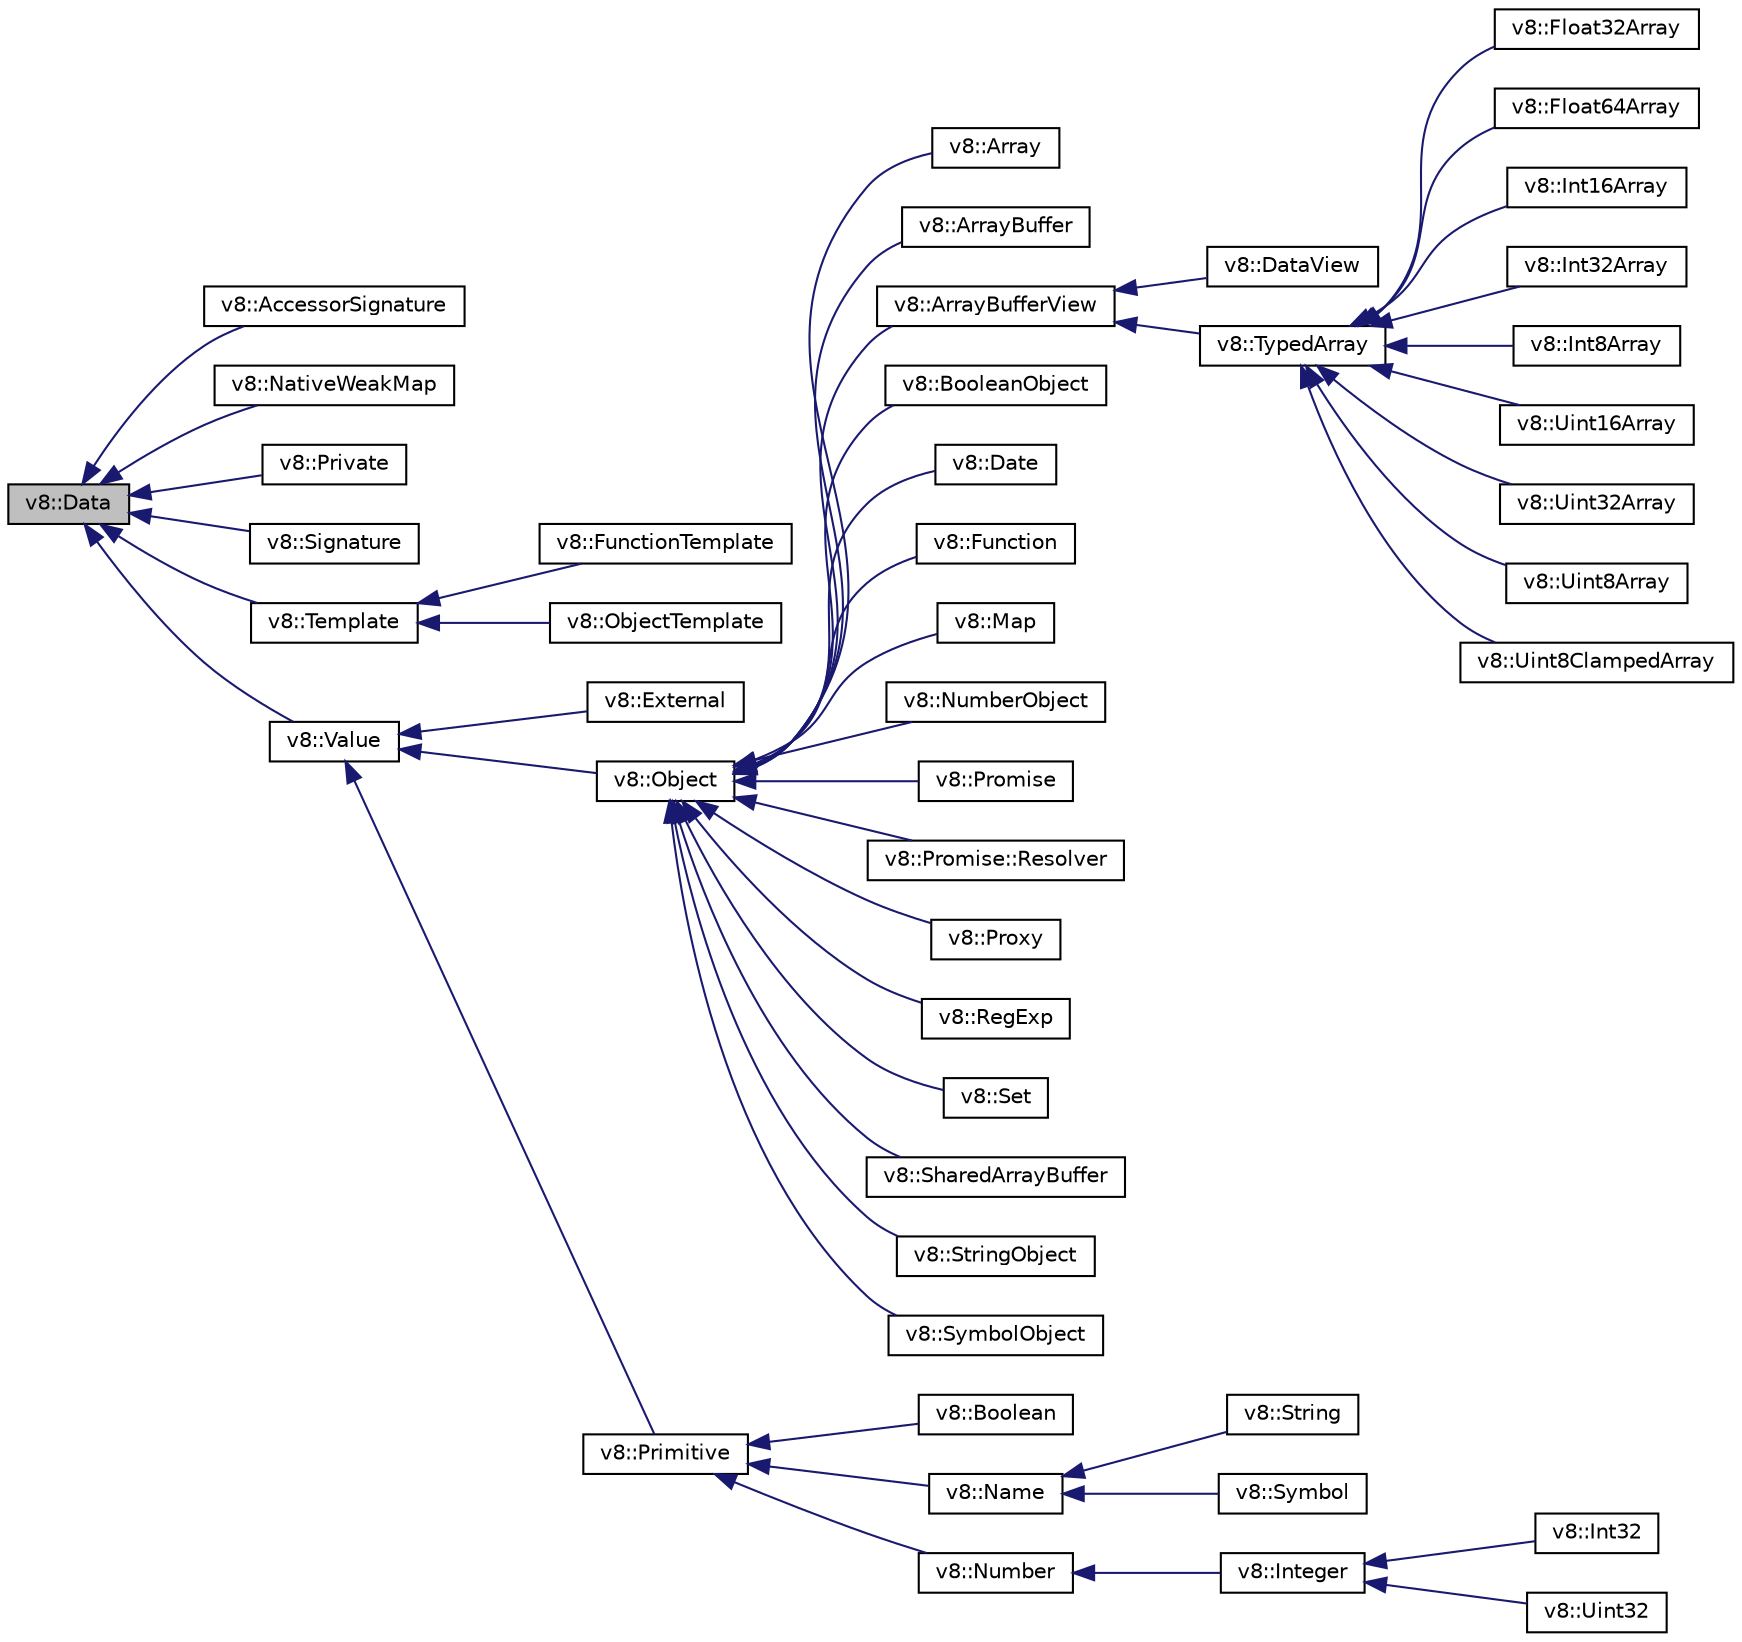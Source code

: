 digraph "v8::Data"
{
  edge [fontname="Helvetica",fontsize="10",labelfontname="Helvetica",labelfontsize="10"];
  node [fontname="Helvetica",fontsize="10",shape=record];
  rankdir="LR";
  Node1 [label="v8::Data",height=0.2,width=0.4,color="black", fillcolor="grey75", style="filled", fontcolor="black"];
  Node1 -> Node2 [dir="back",color="midnightblue",fontsize="10",style="solid",fontname="Helvetica"];
  Node2 [label="v8::AccessorSignature",height=0.2,width=0.4,color="black", fillcolor="white", style="filled",URL="$classv8_1_1AccessorSignature.html"];
  Node1 -> Node3 [dir="back",color="midnightblue",fontsize="10",style="solid",fontname="Helvetica"];
  Node3 [label="v8::NativeWeakMap",height=0.2,width=0.4,color="black", fillcolor="white", style="filled",URL="$classv8_1_1NativeWeakMap.html"];
  Node1 -> Node4 [dir="back",color="midnightblue",fontsize="10",style="solid",fontname="Helvetica"];
  Node4 [label="v8::Private",height=0.2,width=0.4,color="black", fillcolor="white", style="filled",URL="$classv8_1_1Private.html"];
  Node1 -> Node5 [dir="back",color="midnightblue",fontsize="10",style="solid",fontname="Helvetica"];
  Node5 [label="v8::Signature",height=0.2,width=0.4,color="black", fillcolor="white", style="filled",URL="$classv8_1_1Signature.html"];
  Node1 -> Node6 [dir="back",color="midnightblue",fontsize="10",style="solid",fontname="Helvetica"];
  Node6 [label="v8::Template",height=0.2,width=0.4,color="black", fillcolor="white", style="filled",URL="$classv8_1_1Template.html"];
  Node6 -> Node7 [dir="back",color="midnightblue",fontsize="10",style="solid",fontname="Helvetica"];
  Node7 [label="v8::FunctionTemplate",height=0.2,width=0.4,color="black", fillcolor="white", style="filled",URL="$classv8_1_1FunctionTemplate.html"];
  Node6 -> Node8 [dir="back",color="midnightblue",fontsize="10",style="solid",fontname="Helvetica"];
  Node8 [label="v8::ObjectTemplate",height=0.2,width=0.4,color="black", fillcolor="white", style="filled",URL="$classv8_1_1ObjectTemplate.html"];
  Node1 -> Node9 [dir="back",color="midnightblue",fontsize="10",style="solid",fontname="Helvetica"];
  Node9 [label="v8::Value",height=0.2,width=0.4,color="black", fillcolor="white", style="filled",URL="$classv8_1_1Value.html"];
  Node9 -> Node10 [dir="back",color="midnightblue",fontsize="10",style="solid",fontname="Helvetica"];
  Node10 [label="v8::External",height=0.2,width=0.4,color="black", fillcolor="white", style="filled",URL="$classv8_1_1External.html"];
  Node9 -> Node11 [dir="back",color="midnightblue",fontsize="10",style="solid",fontname="Helvetica"];
  Node11 [label="v8::Object",height=0.2,width=0.4,color="black", fillcolor="white", style="filled",URL="$classv8_1_1Object.html"];
  Node11 -> Node12 [dir="back",color="midnightblue",fontsize="10",style="solid",fontname="Helvetica"];
  Node12 [label="v8::Array",height=0.2,width=0.4,color="black", fillcolor="white", style="filled",URL="$classv8_1_1Array.html"];
  Node11 -> Node13 [dir="back",color="midnightblue",fontsize="10",style="solid",fontname="Helvetica"];
  Node13 [label="v8::ArrayBuffer",height=0.2,width=0.4,color="black", fillcolor="white", style="filled",URL="$classv8_1_1ArrayBuffer.html"];
  Node11 -> Node14 [dir="back",color="midnightblue",fontsize="10",style="solid",fontname="Helvetica"];
  Node14 [label="v8::ArrayBufferView",height=0.2,width=0.4,color="black", fillcolor="white", style="filled",URL="$classv8_1_1ArrayBufferView.html"];
  Node14 -> Node15 [dir="back",color="midnightblue",fontsize="10",style="solid",fontname="Helvetica"];
  Node15 [label="v8::DataView",height=0.2,width=0.4,color="black", fillcolor="white", style="filled",URL="$classv8_1_1DataView.html"];
  Node14 -> Node16 [dir="back",color="midnightblue",fontsize="10",style="solid",fontname="Helvetica"];
  Node16 [label="v8::TypedArray",height=0.2,width=0.4,color="black", fillcolor="white", style="filled",URL="$classv8_1_1TypedArray.html"];
  Node16 -> Node17 [dir="back",color="midnightblue",fontsize="10",style="solid",fontname="Helvetica"];
  Node17 [label="v8::Float32Array",height=0.2,width=0.4,color="black", fillcolor="white", style="filled",URL="$classv8_1_1Float32Array.html"];
  Node16 -> Node18 [dir="back",color="midnightblue",fontsize="10",style="solid",fontname="Helvetica"];
  Node18 [label="v8::Float64Array",height=0.2,width=0.4,color="black", fillcolor="white", style="filled",URL="$classv8_1_1Float64Array.html"];
  Node16 -> Node19 [dir="back",color="midnightblue",fontsize="10",style="solid",fontname="Helvetica"];
  Node19 [label="v8::Int16Array",height=0.2,width=0.4,color="black", fillcolor="white", style="filled",URL="$classv8_1_1Int16Array.html"];
  Node16 -> Node20 [dir="back",color="midnightblue",fontsize="10",style="solid",fontname="Helvetica"];
  Node20 [label="v8::Int32Array",height=0.2,width=0.4,color="black", fillcolor="white", style="filled",URL="$classv8_1_1Int32Array.html"];
  Node16 -> Node21 [dir="back",color="midnightblue",fontsize="10",style="solid",fontname="Helvetica"];
  Node21 [label="v8::Int8Array",height=0.2,width=0.4,color="black", fillcolor="white", style="filled",URL="$classv8_1_1Int8Array.html"];
  Node16 -> Node22 [dir="back",color="midnightblue",fontsize="10",style="solid",fontname="Helvetica"];
  Node22 [label="v8::Uint16Array",height=0.2,width=0.4,color="black", fillcolor="white", style="filled",URL="$classv8_1_1Uint16Array.html"];
  Node16 -> Node23 [dir="back",color="midnightblue",fontsize="10",style="solid",fontname="Helvetica"];
  Node23 [label="v8::Uint32Array",height=0.2,width=0.4,color="black", fillcolor="white", style="filled",URL="$classv8_1_1Uint32Array.html"];
  Node16 -> Node24 [dir="back",color="midnightblue",fontsize="10",style="solid",fontname="Helvetica"];
  Node24 [label="v8::Uint8Array",height=0.2,width=0.4,color="black", fillcolor="white", style="filled",URL="$classv8_1_1Uint8Array.html"];
  Node16 -> Node25 [dir="back",color="midnightblue",fontsize="10",style="solid",fontname="Helvetica"];
  Node25 [label="v8::Uint8ClampedArray",height=0.2,width=0.4,color="black", fillcolor="white", style="filled",URL="$classv8_1_1Uint8ClampedArray.html"];
  Node11 -> Node26 [dir="back",color="midnightblue",fontsize="10",style="solid",fontname="Helvetica"];
  Node26 [label="v8::BooleanObject",height=0.2,width=0.4,color="black", fillcolor="white", style="filled",URL="$classv8_1_1BooleanObject.html"];
  Node11 -> Node27 [dir="back",color="midnightblue",fontsize="10",style="solid",fontname="Helvetica"];
  Node27 [label="v8::Date",height=0.2,width=0.4,color="black", fillcolor="white", style="filled",URL="$classv8_1_1Date.html"];
  Node11 -> Node28 [dir="back",color="midnightblue",fontsize="10",style="solid",fontname="Helvetica"];
  Node28 [label="v8::Function",height=0.2,width=0.4,color="black", fillcolor="white", style="filled",URL="$classv8_1_1Function.html"];
  Node11 -> Node29 [dir="back",color="midnightblue",fontsize="10",style="solid",fontname="Helvetica"];
  Node29 [label="v8::Map",height=0.2,width=0.4,color="black", fillcolor="white", style="filled",URL="$classv8_1_1Map.html"];
  Node11 -> Node30 [dir="back",color="midnightblue",fontsize="10",style="solid",fontname="Helvetica"];
  Node30 [label="v8::NumberObject",height=0.2,width=0.4,color="black", fillcolor="white", style="filled",URL="$classv8_1_1NumberObject.html"];
  Node11 -> Node31 [dir="back",color="midnightblue",fontsize="10",style="solid",fontname="Helvetica"];
  Node31 [label="v8::Promise",height=0.2,width=0.4,color="black", fillcolor="white", style="filled",URL="$classv8_1_1Promise.html"];
  Node11 -> Node32 [dir="back",color="midnightblue",fontsize="10",style="solid",fontname="Helvetica"];
  Node32 [label="v8::Promise::Resolver",height=0.2,width=0.4,color="black", fillcolor="white", style="filled",URL="$classv8_1_1Promise_1_1Resolver.html"];
  Node11 -> Node33 [dir="back",color="midnightblue",fontsize="10",style="solid",fontname="Helvetica"];
  Node33 [label="v8::Proxy",height=0.2,width=0.4,color="black", fillcolor="white", style="filled",URL="$classv8_1_1Proxy.html"];
  Node11 -> Node34 [dir="back",color="midnightblue",fontsize="10",style="solid",fontname="Helvetica"];
  Node34 [label="v8::RegExp",height=0.2,width=0.4,color="black", fillcolor="white", style="filled",URL="$classv8_1_1RegExp.html"];
  Node11 -> Node35 [dir="back",color="midnightblue",fontsize="10",style="solid",fontname="Helvetica"];
  Node35 [label="v8::Set",height=0.2,width=0.4,color="black", fillcolor="white", style="filled",URL="$classv8_1_1Set.html"];
  Node11 -> Node36 [dir="back",color="midnightblue",fontsize="10",style="solid",fontname="Helvetica"];
  Node36 [label="v8::SharedArrayBuffer",height=0.2,width=0.4,color="black", fillcolor="white", style="filled",URL="$classv8_1_1SharedArrayBuffer.html"];
  Node11 -> Node37 [dir="back",color="midnightblue",fontsize="10",style="solid",fontname="Helvetica"];
  Node37 [label="v8::StringObject",height=0.2,width=0.4,color="black", fillcolor="white", style="filled",URL="$classv8_1_1StringObject.html"];
  Node11 -> Node38 [dir="back",color="midnightblue",fontsize="10",style="solid",fontname="Helvetica"];
  Node38 [label="v8::SymbolObject",height=0.2,width=0.4,color="black", fillcolor="white", style="filled",URL="$classv8_1_1SymbolObject.html"];
  Node9 -> Node39 [dir="back",color="midnightblue",fontsize="10",style="solid",fontname="Helvetica"];
  Node39 [label="v8::Primitive",height=0.2,width=0.4,color="black", fillcolor="white", style="filled",URL="$classv8_1_1Primitive.html"];
  Node39 -> Node40 [dir="back",color="midnightblue",fontsize="10",style="solid",fontname="Helvetica"];
  Node40 [label="v8::Boolean",height=0.2,width=0.4,color="black", fillcolor="white", style="filled",URL="$classv8_1_1Boolean.html"];
  Node39 -> Node41 [dir="back",color="midnightblue",fontsize="10",style="solid",fontname="Helvetica"];
  Node41 [label="v8::Name",height=0.2,width=0.4,color="black", fillcolor="white", style="filled",URL="$classv8_1_1Name.html"];
  Node41 -> Node42 [dir="back",color="midnightblue",fontsize="10",style="solid",fontname="Helvetica"];
  Node42 [label="v8::String",height=0.2,width=0.4,color="black", fillcolor="white", style="filled",URL="$classv8_1_1String.html"];
  Node41 -> Node43 [dir="back",color="midnightblue",fontsize="10",style="solid",fontname="Helvetica"];
  Node43 [label="v8::Symbol",height=0.2,width=0.4,color="black", fillcolor="white", style="filled",URL="$classv8_1_1Symbol.html"];
  Node39 -> Node44 [dir="back",color="midnightblue",fontsize="10",style="solid",fontname="Helvetica"];
  Node44 [label="v8::Number",height=0.2,width=0.4,color="black", fillcolor="white", style="filled",URL="$classv8_1_1Number.html"];
  Node44 -> Node45 [dir="back",color="midnightblue",fontsize="10",style="solid",fontname="Helvetica"];
  Node45 [label="v8::Integer",height=0.2,width=0.4,color="black", fillcolor="white", style="filled",URL="$classv8_1_1Integer.html"];
  Node45 -> Node46 [dir="back",color="midnightblue",fontsize="10",style="solid",fontname="Helvetica"];
  Node46 [label="v8::Int32",height=0.2,width=0.4,color="black", fillcolor="white", style="filled",URL="$classv8_1_1Int32.html"];
  Node45 -> Node47 [dir="back",color="midnightblue",fontsize="10",style="solid",fontname="Helvetica"];
  Node47 [label="v8::Uint32",height=0.2,width=0.4,color="black", fillcolor="white", style="filled",URL="$classv8_1_1Uint32.html"];
}
